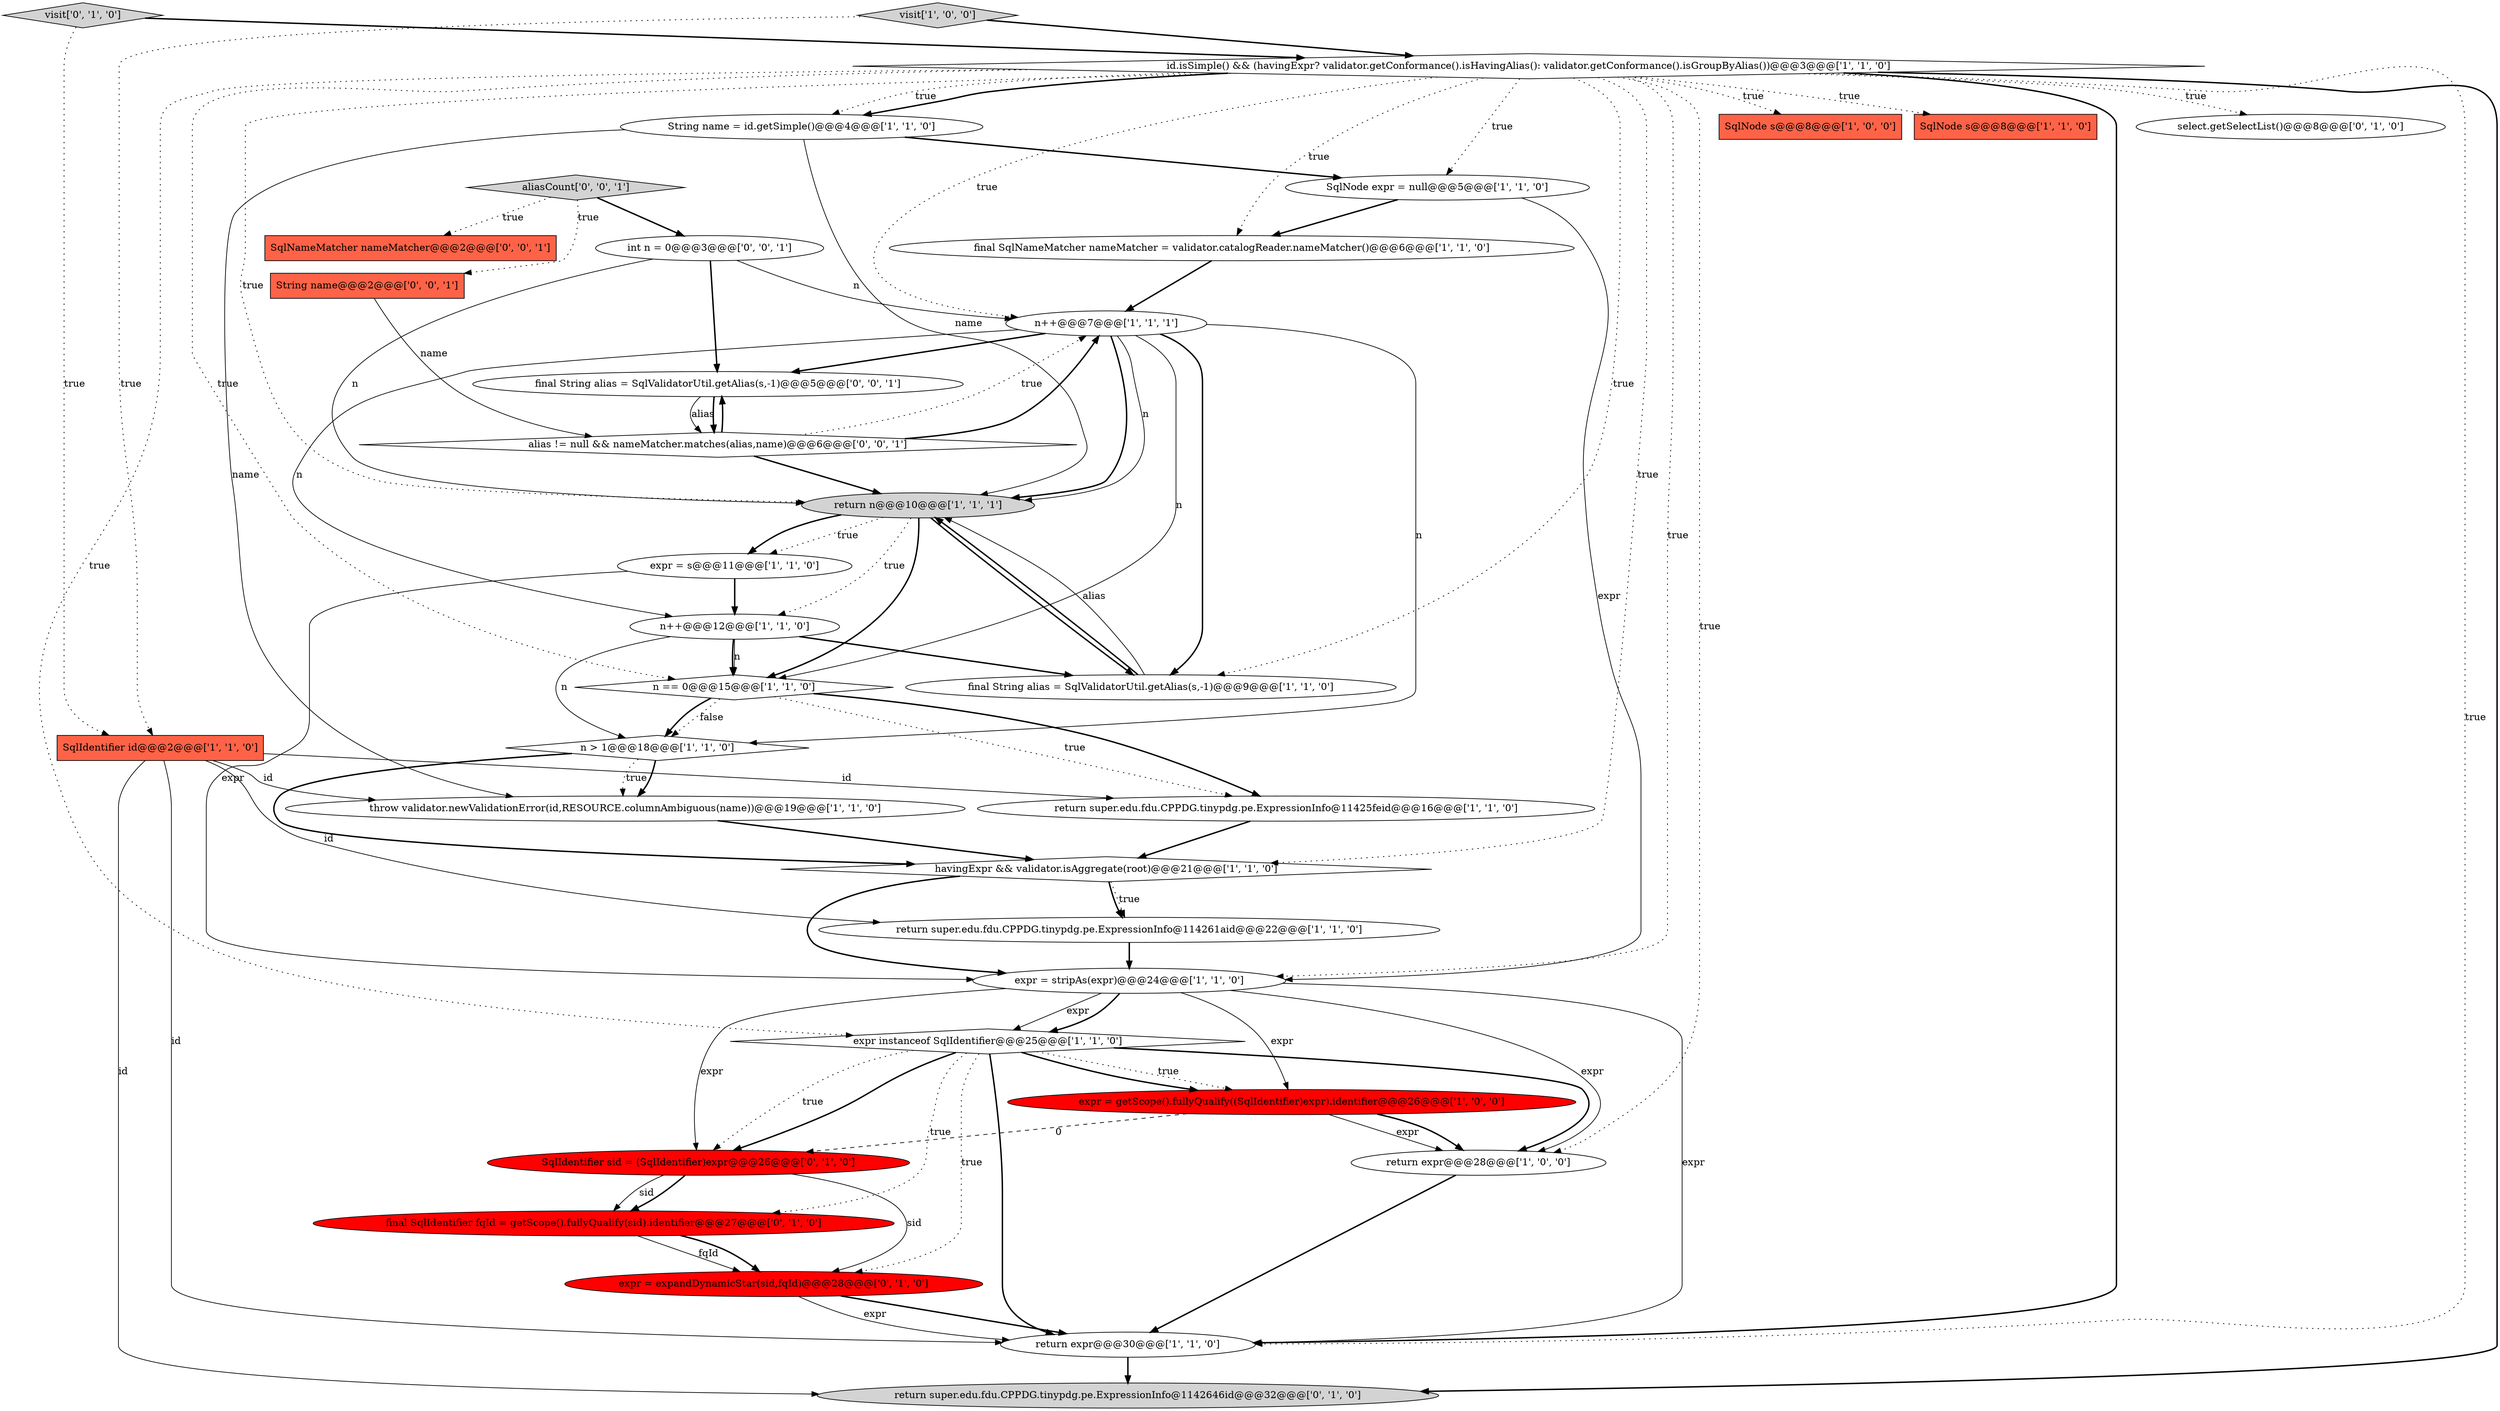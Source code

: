 digraph {
33 [style = filled, label = "int n = 0@@@3@@@['0', '0', '1']", fillcolor = white, shape = ellipse image = "AAA0AAABBB3BBB"];
13 [style = filled, label = "id.isSimple() && (havingExpr? validator.getConformance().isHavingAlias(): validator.getConformance().isGroupByAlias())@@@3@@@['1', '1', '0']", fillcolor = white, shape = diamond image = "AAA0AAABBB1BBB"];
22 [style = filled, label = "expr = getScope().fullyQualify((SqlIdentifier)expr).identifier@@@26@@@['1', '0', '0']", fillcolor = red, shape = ellipse image = "AAA1AAABBB1BBB"];
6 [style = filled, label = "String name = id.getSimple()@@@4@@@['1', '1', '0']", fillcolor = white, shape = ellipse image = "AAA0AAABBB1BBB"];
1 [style = filled, label = "expr instanceof SqlIdentifier@@@25@@@['1', '1', '0']", fillcolor = white, shape = diamond image = "AAA0AAABBB1BBB"];
29 [style = filled, label = "final SqlIdentifier fqId = getScope().fullyQualify(sid).identifier@@@27@@@['0', '1', '0']", fillcolor = red, shape = ellipse image = "AAA1AAABBB2BBB"];
0 [style = filled, label = "n++@@@7@@@['1', '1', '1']", fillcolor = white, shape = ellipse image = "AAA0AAABBB1BBB"];
31 [style = filled, label = "final String alias = SqlValidatorUtil.getAlias(s,-1)@@@5@@@['0', '0', '1']", fillcolor = white, shape = ellipse image = "AAA0AAABBB3BBB"];
7 [style = filled, label = "SqlNode expr = null@@@5@@@['1', '1', '0']", fillcolor = white, shape = ellipse image = "AAA0AAABBB1BBB"];
26 [style = filled, label = "SqlIdentifier sid = (SqlIdentifier)expr@@@26@@@['0', '1', '0']", fillcolor = red, shape = ellipse image = "AAA1AAABBB2BBB"];
10 [style = filled, label = "return expr@@@28@@@['1', '0', '0']", fillcolor = white, shape = ellipse image = "AAA0AAABBB1BBB"];
34 [style = filled, label = "aliasCount['0', '0', '1']", fillcolor = lightgray, shape = diamond image = "AAA0AAABBB3BBB"];
23 [style = filled, label = "return expr@@@30@@@['1', '1', '0']", fillcolor = white, shape = ellipse image = "AAA0AAABBB1BBB"];
20 [style = filled, label = "expr = stripAs(expr)@@@24@@@['1', '1', '0']", fillcolor = white, shape = ellipse image = "AAA0AAABBB1BBB"];
11 [style = filled, label = "throw validator.newValidationError(id,RESOURCE.columnAmbiguous(name))@@@19@@@['1', '1', '0']", fillcolor = white, shape = ellipse image = "AAA0AAABBB1BBB"];
12 [style = filled, label = "havingExpr && validator.isAggregate(root)@@@21@@@['1', '1', '0']", fillcolor = white, shape = diamond image = "AAA0AAABBB1BBB"];
4 [style = filled, label = "n++@@@12@@@['1', '1', '0']", fillcolor = white, shape = ellipse image = "AAA0AAABBB1BBB"];
9 [style = filled, label = "return super.edu.fdu.CPPDG.tinypdg.pe.ExpressionInfo@114261aid@@@22@@@['1', '1', '0']", fillcolor = white, shape = ellipse image = "AAA0AAABBB1BBB"];
14 [style = filled, label = "SqlNode s@@@8@@@['1', '0', '0']", fillcolor = tomato, shape = box image = "AAA0AAABBB1BBB"];
32 [style = filled, label = "String name@@@2@@@['0', '0', '1']", fillcolor = tomato, shape = box image = "AAA0AAABBB3BBB"];
27 [style = filled, label = "return super.edu.fdu.CPPDG.tinypdg.pe.ExpressionInfo@1142646id@@@32@@@['0', '1', '0']", fillcolor = lightgray, shape = ellipse image = "AAA0AAABBB2BBB"];
35 [style = filled, label = "alias != null && nameMatcher.matches(alias,name)@@@6@@@['0', '0', '1']", fillcolor = white, shape = diamond image = "AAA0AAABBB3BBB"];
25 [style = filled, label = "visit['0', '1', '0']", fillcolor = lightgray, shape = diamond image = "AAA0AAABBB2BBB"];
19 [style = filled, label = "return n@@@10@@@['1', '1', '1']", fillcolor = lightgray, shape = ellipse image = "AAA0AAABBB1BBB"];
8 [style = filled, label = "return super.edu.fdu.CPPDG.tinypdg.pe.ExpressionInfo@11425feid@@@16@@@['1', '1', '0']", fillcolor = white, shape = ellipse image = "AAA0AAABBB1BBB"];
28 [style = filled, label = "expr = expandDynamicStar(sid,fqId)@@@28@@@['0', '1', '0']", fillcolor = red, shape = ellipse image = "AAA1AAABBB2BBB"];
17 [style = filled, label = "n == 0@@@15@@@['1', '1', '0']", fillcolor = white, shape = diamond image = "AAA0AAABBB1BBB"];
16 [style = filled, label = "SqlNode s@@@8@@@['1', '1', '0']", fillcolor = tomato, shape = box image = "AAA0AAABBB1BBB"];
21 [style = filled, label = "n > 1@@@18@@@['1', '1', '0']", fillcolor = white, shape = diamond image = "AAA0AAABBB1BBB"];
2 [style = filled, label = "SqlIdentifier id@@@2@@@['1', '1', '0']", fillcolor = tomato, shape = box image = "AAA0AAABBB1BBB"];
15 [style = filled, label = "visit['1', '0', '0']", fillcolor = lightgray, shape = diamond image = "AAA0AAABBB1BBB"];
3 [style = filled, label = "expr = s@@@11@@@['1', '1', '0']", fillcolor = white, shape = ellipse image = "AAA0AAABBB1BBB"];
18 [style = filled, label = "final String alias = SqlValidatorUtil.getAlias(s,-1)@@@9@@@['1', '1', '0']", fillcolor = white, shape = ellipse image = "AAA0AAABBB1BBB"];
24 [style = filled, label = "select.getSelectList()@@@8@@@['0', '1', '0']", fillcolor = white, shape = ellipse image = "AAA0AAABBB2BBB"];
5 [style = filled, label = "final SqlNameMatcher nameMatcher = validator.catalogReader.nameMatcher()@@@6@@@['1', '1', '0']", fillcolor = white, shape = ellipse image = "AAA0AAABBB1BBB"];
30 [style = filled, label = "SqlNameMatcher nameMatcher@@@2@@@['0', '0', '1']", fillcolor = tomato, shape = box image = "AAA0AAABBB3BBB"];
13->24 [style = dotted, label="true"];
21->11 [style = dotted, label="true"];
29->28 [style = solid, label="fqId"];
13->20 [style = dotted, label="true"];
4->21 [style = solid, label="n"];
13->5 [style = dotted, label="true"];
2->8 [style = solid, label="id"];
13->10 [style = dotted, label="true"];
12->9 [style = bold, label=""];
3->4 [style = bold, label=""];
1->23 [style = bold, label=""];
17->8 [style = dotted, label="true"];
6->11 [style = solid, label="name"];
31->35 [style = bold, label=""];
5->0 [style = bold, label=""];
7->20 [style = solid, label="expr"];
2->11 [style = solid, label="id"];
19->3 [style = bold, label=""];
17->21 [style = bold, label=""];
20->23 [style = solid, label="expr"];
13->6 [style = dotted, label="true"];
2->9 [style = solid, label="id"];
35->31 [style = bold, label=""];
13->17 [style = dotted, label="true"];
19->18 [style = bold, label=""];
15->13 [style = bold, label=""];
3->20 [style = solid, label="expr"];
20->1 [style = solid, label="expr"];
28->23 [style = solid, label="expr"];
0->19 [style = bold, label=""];
15->2 [style = dotted, label="true"];
1->22 [style = dotted, label="true"];
34->33 [style = bold, label=""];
18->19 [style = bold, label=""];
13->19 [style = dotted, label="true"];
4->18 [style = bold, label=""];
11->12 [style = bold, label=""];
13->7 [style = dotted, label="true"];
13->23 [style = dotted, label="true"];
0->4 [style = solid, label="n"];
26->28 [style = solid, label="sid"];
20->22 [style = solid, label="expr"];
35->0 [style = bold, label=""];
7->5 [style = bold, label=""];
1->26 [style = dotted, label="true"];
6->19 [style = solid, label="name"];
21->11 [style = bold, label=""];
13->0 [style = dotted, label="true"];
19->3 [style = dotted, label="true"];
19->4 [style = dotted, label="true"];
6->7 [style = bold, label=""];
1->28 [style = dotted, label="true"];
0->31 [style = bold, label=""];
17->8 [style = bold, label=""];
26->29 [style = solid, label="sid"];
13->16 [style = dotted, label="true"];
13->18 [style = dotted, label="true"];
4->17 [style = bold, label=""];
12->20 [style = bold, label=""];
32->35 [style = solid, label="name"];
9->20 [style = bold, label=""];
19->17 [style = bold, label=""];
20->1 [style = bold, label=""];
2->23 [style = solid, label="id"];
31->35 [style = solid, label="alias"];
21->12 [style = bold, label=""];
22->10 [style = solid, label="expr"];
13->27 [style = bold, label=""];
33->19 [style = solid, label="n"];
2->27 [style = solid, label="id"];
10->23 [style = bold, label=""];
28->23 [style = bold, label=""];
20->26 [style = solid, label="expr"];
18->19 [style = solid, label="alias"];
22->10 [style = bold, label=""];
0->18 [style = bold, label=""];
35->0 [style = dotted, label="true"];
13->6 [style = bold, label=""];
13->14 [style = dotted, label="true"];
25->2 [style = dotted, label="true"];
34->30 [style = dotted, label="true"];
8->12 [style = bold, label=""];
0->21 [style = solid, label="n"];
34->32 [style = dotted, label="true"];
20->10 [style = solid, label="expr"];
23->27 [style = bold, label=""];
13->12 [style = dotted, label="true"];
25->13 [style = bold, label=""];
26->29 [style = bold, label=""];
4->17 [style = solid, label="n"];
35->19 [style = bold, label=""];
0->17 [style = solid, label="n"];
1->26 [style = bold, label=""];
1->22 [style = bold, label=""];
29->28 [style = bold, label=""];
1->29 [style = dotted, label="true"];
13->1 [style = dotted, label="true"];
0->19 [style = solid, label="n"];
17->21 [style = dotted, label="false"];
33->0 [style = solid, label="n"];
13->23 [style = bold, label=""];
33->31 [style = bold, label=""];
1->10 [style = bold, label=""];
12->9 [style = dotted, label="true"];
22->26 [style = dashed, label="0"];
}
